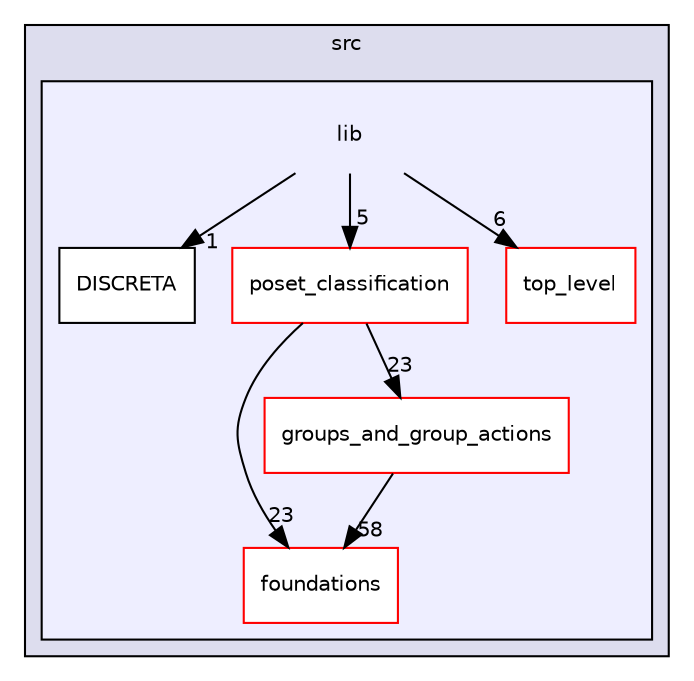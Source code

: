 digraph "src/lib" {
  compound=true
  node [ fontsize="10", fontname="Helvetica"];
  edge [ labelfontsize="10", labelfontname="Helvetica"];
  subgraph clusterdir_68267d1309a1af8e8297ef4c3efbcdba {
    graph [ bgcolor="#ddddee", pencolor="black", label="src" fontname="Helvetica", fontsize="10", URL="dir_68267d1309a1af8e8297ef4c3efbcdba.html"]
  subgraph clusterdir_c85d3e3c5052e9ad9ce18c6863244a25 {
    graph [ bgcolor="#eeeeff", pencolor="black", label="" URL="dir_c85d3e3c5052e9ad9ce18c6863244a25.html"];
    dir_c85d3e3c5052e9ad9ce18c6863244a25 [shape=plaintext label="lib"];
    dir_bcca1ac48a927e84050b348664680df9 [shape=box label="DISCRETA" color="black" fillcolor="white" style="filled" URL="dir_bcca1ac48a927e84050b348664680df9.html"];
    dir_22aca35e3ec12f68aff9c7ff7652d11f [shape=box label="foundations" color="red" fillcolor="white" style="filled" URL="dir_22aca35e3ec12f68aff9c7ff7652d11f.html"];
    dir_bd81d8b98708084983c5186f94beb61b [shape=box label="groups_and_group_actions" color="red" fillcolor="white" style="filled" URL="dir_bd81d8b98708084983c5186f94beb61b.html"];
    dir_36d0d98b85f6b4b768ba541b6da5206e [shape=box label="poset_classification" color="red" fillcolor="white" style="filled" URL="dir_36d0d98b85f6b4b768ba541b6da5206e.html"];
    dir_f5c0bc76088c47026aa4f8933cdbac38 [shape=box label="top_level" color="red" fillcolor="white" style="filled" URL="dir_f5c0bc76088c47026aa4f8933cdbac38.html"];
  }
  }
  dir_c85d3e3c5052e9ad9ce18c6863244a25->dir_bcca1ac48a927e84050b348664680df9 [headlabel="1", labeldistance=1.5 headhref="dir_000006_000007.html"];
  dir_c85d3e3c5052e9ad9ce18c6863244a25->dir_f5c0bc76088c47026aa4f8933cdbac38 [headlabel="6", labeldistance=1.5 headhref="dir_000006_000018.html"];
  dir_c85d3e3c5052e9ad9ce18c6863244a25->dir_36d0d98b85f6b4b768ba541b6da5206e [headlabel="5", labeldistance=1.5 headhref="dir_000006_000039.html"];
  dir_bd81d8b98708084983c5186f94beb61b->dir_22aca35e3ec12f68aff9c7ff7652d11f [headlabel="58", labeldistance=1.5 headhref="dir_000014_000008.html"];
  dir_36d0d98b85f6b4b768ba541b6da5206e->dir_bd81d8b98708084983c5186f94beb61b [headlabel="23", labeldistance=1.5 headhref="dir_000039_000014.html"];
  dir_36d0d98b85f6b4b768ba541b6da5206e->dir_22aca35e3ec12f68aff9c7ff7652d11f [headlabel="23", labeldistance=1.5 headhref="dir_000039_000008.html"];
}
